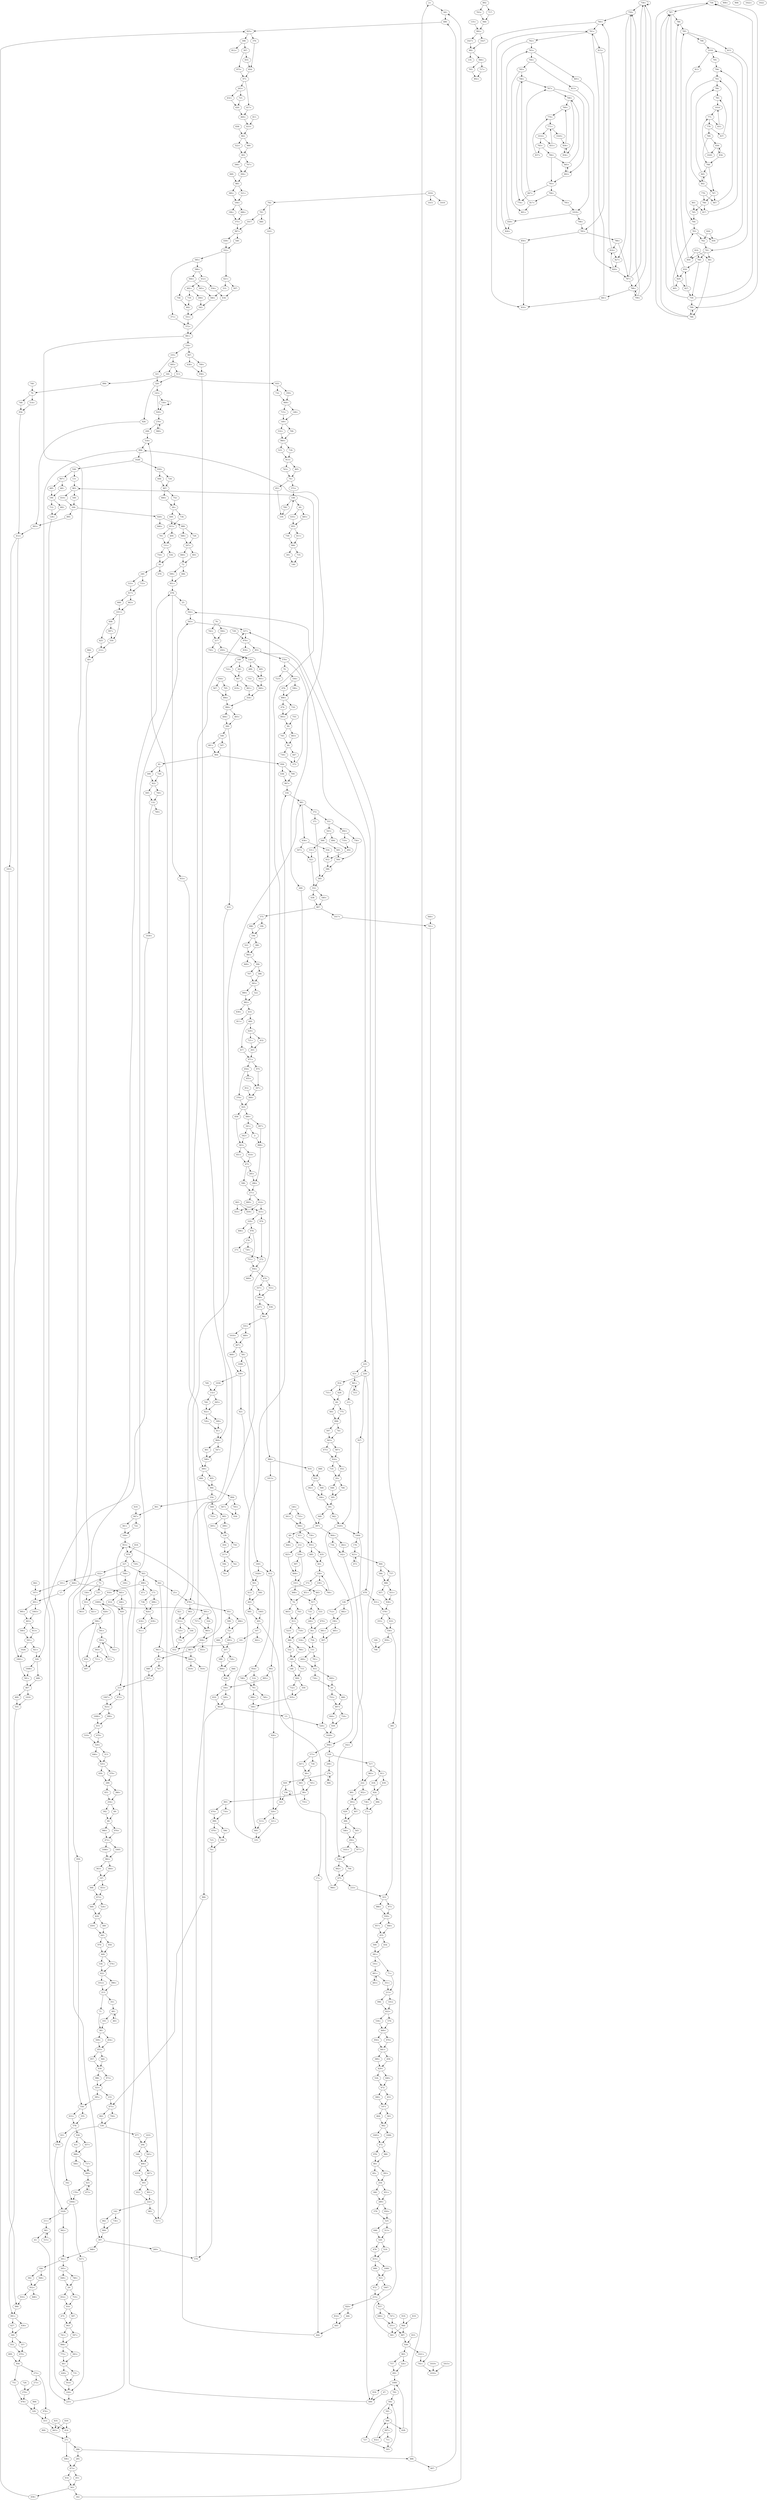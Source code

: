 digraph adj {
graph [k=96]
edge [d=-95]
"2+" [l=181 C=6582]
"2-" [l=181 C=6582]
"13+" [l=51885 C=1941957]
"13-" [l=51885 C=1941957]
"17+" [l=4302 C=156636]
"17-" [l=4302 C=156636]
"25+" [l=47118 C=1579878]
"25-" [l=47118 C=1579878]
"26+" [l=36218 C=1328996]
"26-" [l=36218 C=1328996]
"29+" [l=84609 C=2956635]
"29-" [l=84609 C=2956635]
"34+" [l=26505 C=943989]
"34-" [l=26505 C=943989]
"43+" [l=90139 C=2607704]
"43-" [l=90139 C=2607704]
"44+" [l=38775 C=1293221]
"44-" [l=38775 C=1293221]
"47+" [l=26106 C=725198]
"47-" [l=26106 C=725198]
"49+" [l=53007 C=1890434]
"49-" [l=53007 C=1890434]
"60+" [l=8997 C=336627]
"60-" [l=8997 C=336627]
"66+" [l=42121 C=1596143]
"66-" [l=42121 C=1596143]
"68+" [l=132 C=2029]
"68-" [l=132 C=2029]
"69+" [l=528 C=12678]
"69-" [l=528 C=12678]
"70+" [l=38166 C=1432157]
"70-" [l=38166 C=1432157]
"71+" [l=11473 C=367292]
"71-" [l=11473 C=367292]
"72+" [l=26655 C=865449]
"72-" [l=26655 C=865449]
"73+" [l=47492 C=1580702]
"73-" [l=47492 C=1580702]
"74+" [l=29534 C=1110504]
"74-" [l=29534 C=1110504]
"76+" [l=8643 C=332799]
"76-" [l=8643 C=332799]
"79+" [l=27953 C=1034613]
"79-" [l=27953 C=1034613]
"81+" [l=37859 C=1389430]
"81-" [l=37859 C=1389430]
"99+" [l=19050 C=719001]
"99-" [l=19050 C=719001]
"100+" [l=48884 C=1370904]
"100-" [l=48884 C=1370904]
"101+" [l=34471 C=1302211]
"101-" [l=34471 C=1302211]
"104+" [l=45658 C=1716228]
"104-" [l=45658 C=1716228]
"107+" [l=1276 C=47865]
"107-" [l=1276 C=47865]
"109+" [l=3347 C=115954]
"109-" [l=3347 C=115954]
"128+" [l=14818 C=444070]
"128-" [l=14818 C=444070]
"131+" [l=24888 C=864118]
"131-" [l=24888 C=864118]
"132+" [l=22569 C=814020]
"132-" [l=22569 C=814020]
"135+" [l=9150 C=265242]
"135-" [l=9150 C=265242]
"139+" [l=7402 C=267366]
"139-" [l=7402 C=267366]
"142+" [l=16079 C=492354]
"142-" [l=16079 C=492354]
"143+" [l=22200 C=797857]
"143-" [l=22200 C=797857]
"146+" [l=5515 C=191723]
"146-" [l=5515 C=191723]
"148+" [l=191 C=3258]
"148-" [l=191 C=3258]
"149+" [l=4909 C=178892]
"149-" [l=4909 C=178892]
"156+" [l=1881 C=69183]
"156-" [l=1881 C=69183]
"160+" [l=350 C=19165]
"160-" [l=350 C=19165]
"162+" [l=44864 C=1351665]
"162-" [l=44864 C=1351665]
"164+" [l=3548 C=229449]
"164-" [l=3548 C=229449]
"171+" [l=20225 C=739992]
"171-" [l=20225 C=739992]
"176+" [l=41532 C=1381633]
"176-" [l=41532 C=1381633]
"184+" [l=14299 C=480879]
"184-" [l=14299 C=480879]
"190+" [l=25733 C=814329]
"190-" [l=25733 C=814329]
"193+" [l=9313 C=336927]
"193-" [l=9313 C=336927]
"194+" [l=199 C=26456]
"194-" [l=199 C=26456]
"196+" [l=191 C=23255]
"196-" [l=191 C=23255]
"197+" [l=952 C=57990]
"197-" [l=952 C=57990]
"207+" [l=7012 C=224850]
"207-" [l=7012 C=224850]
"208+" [l=14202 C=515195]
"208-" [l=14202 C=515195]
"211+" [l=39254 C=1178332]
"211-" [l=39254 C=1178332]
"212+" [l=2477 C=88448]
"212-" [l=2477 C=88448]
"213+" [l=1141 C=62795]
"213-" [l=1141 C=62795]
"215+" [l=279 C=12367]
"215-" [l=279 C=12367]
"217+" [l=8090 C=294280]
"217-" [l=8090 C=294280]
"222+" [l=165 C=3054]
"222-" [l=165 C=3054]
"224+" [l=96 C=89]
"224-" [l=96 C=89]
"225+" [l=98 C=323]
"225-" [l=98 C=323]
"233+" [l=2241 C=72974]
"233-" [l=2241 C=72974]
"240+" [l=12728 C=457063]
"240-" [l=12728 C=457063]
"251+" [l=6420 C=181705]
"251-" [l=6420 C=181705]
"254+" [l=920 C=53740]
"254-" [l=920 C=53740]
"263+" [l=172 C=10191]
"263-" [l=172 C=10191]
"269+" [l=2547 C=73373]
"269-" [l=2547 C=73373]
"271+" [l=286 C=46417]
"271-" [l=286 C=46417]
"272+" [l=168 C=18447]
"272-" [l=168 C=18447]
"273+" [l=105 C=2550]
"273-" [l=105 C=2550]
"274+" [l=108 C=3306]
"274-" [l=108 C=3306]
"276+" [l=131 C=3286]
"276-" [l=131 C=3286]
"285+" [l=156 C=5489]
"285-" [l=156 C=5489]
"286+" [l=134 C=7956]
"286-" [l=134 C=7956]
"289+" [l=202 C=6893]
"289-" [l=202 C=6893]
"294+" [l=186 C=7430]
"294-" [l=186 C=7430]
"300+" [l=266 C=16657]
"300-" [l=266 C=16657]
"301+" [l=191 C=3092]
"301-" [l=191 C=3092]
"305+" [l=11183 C=397704]
"305-" [l=11183 C=397704]
"307+" [l=138 C=9991]
"307-" [l=138 C=9991]
"308+" [l=156 C=14797]
"308-" [l=156 C=14797]
"309+" [l=191 C=3203]
"309-" [l=191 C=3203]
"313+" [l=191 C=3499]
"313-" [l=191 C=3499]
"320+" [l=143 C=3873]
"320-" [l=143 C=3873]
"321+" [l=307 C=9457]
"321-" [l=307 C=9457]
"323+" [l=163 C=3878]
"323-" [l=163 C=3878]
"324+" [l=392 C=5524]
"324-" [l=392 C=5524]
"327+" [l=158 C=15004]
"327-" [l=158 C=15004]
"328+" [l=107 C=1008]
"328-" [l=107 C=1008]
"329+" [l=124 C=6986]
"329-" [l=124 C=6986]
"334+" [l=96 C=215]
"334-" [l=96 C=215]
"335+" [l=96 C=164]
"335-" [l=96 C=164]
"336+" [l=191 C=2676]
"336-" [l=191 C=2676]
"338+" [l=155 C=3597]
"338-" [l=155 C=3597]
"339+" [l=250 C=4123]
"339-" [l=250 C=4123]
"341+" [l=195 C=11540]
"341-" [l=195 C=11540]
"342+" [l=108 C=398]
"342-" [l=108 C=398]
"343+" [l=239 C=14249]
"343-" [l=239 C=14249]
"349+" [l=209 C=27495]
"349-" [l=209 C=27495]
"351+" [l=5063 C=164733]
"351-" [l=5063 C=164733]
"354+" [l=212 C=8327]
"354-" [l=212 C=8327]
"355+" [l=222 C=4406]
"355-" [l=222 C=4406]
"357+" [l=191 C=23078]
"357-" [l=191 C=23078]
"359+" [l=191 C=3050]
"359-" [l=191 C=3050]
"361+" [l=191 C=3007]
"361-" [l=191 C=3007]
"362+" [l=191 C=3393]
"362-" [l=191 C=3393]
"363+" [l=191 C=4612]
"363-" [l=191 C=4612]
"366+" [l=191 C=2473]
"366-" [l=191 C=2473]
"368+" [l=314 C=6679]
"368-" [l=314 C=6679]
"371+" [l=246 C=5458]
"371-" [l=246 C=5458]
"372+" [l=98 C=435]
"372-" [l=98 C=435]
"373+" [l=553 C=16428]
"373-" [l=553 C=16428]
"375+" [l=224 C=32396]
"375-" [l=224 C=32396]
"376+" [l=303 C=5979]
"376-" [l=303 C=5979]
"379+" [l=191 C=3165]
"379-" [l=191 C=3165]
"380+" [l=193 C=23126]
"380-" [l=193 C=23126]
"381+" [l=520 C=31695]
"381-" [l=520 C=31695]
"383+" [l=140 C=11374]
"383-" [l=140 C=11374]
"385+" [l=2644 C=95093]
"385-" [l=2644 C=95093]
"389+" [l=1997 C=56787]
"389-" [l=1997 C=56787]
"391+" [l=308 C=17439]
"391-" [l=308 C=17439]
"392+" [l=477 C=11357]
"392-" [l=477 C=11357]
"393+" [l=151 C=3663]
"393-" [l=151 C=3663]
"394+" [l=186 C=21280]
"394-" [l=186 C=21280]
"397+" [l=284 C=10398]
"397-" [l=284 C=10398]
"398+" [l=191 C=23465]
"398-" [l=191 C=23465]
"400+" [l=191 C=3055]
"400-" [l=191 C=3055]
"405+" [l=440 C=22687]
"405-" [l=440 C=22687]
"406+" [l=145 C=4654]
"406-" [l=145 C=4654]
"407+" [l=236 C=6285]
"407-" [l=236 C=6285]
"412+" [l=145 C=5036]
"412-" [l=145 C=5036]
"414+" [l=97 C=510]
"414-" [l=97 C=510]
"415+" [l=219 C=26354]
"415-" [l=219 C=26354]
"417+" [l=202 C=12619]
"417-" [l=202 C=12619]
"418+" [l=179 C=2439]
"418-" [l=179 C=2439]
"427+" [l=191 C=23392]
"427-" [l=191 C=23392]
"428+" [l=191 C=2971]
"428-" [l=191 C=2971]
"429+" [l=457 C=26490]
"429-" [l=457 C=26490]
"432+" [l=191 C=15404]
"432-" [l=191 C=15404]
"433+" [l=176 C=18499]
"433-" [l=176 C=18499]
"438+" [l=193 C=3263]
"438-" [l=193 C=3263]
"444+" [l=103 C=632]
"444-" [l=103 C=632]
"445+" [l=101 C=248]
"445-" [l=101 C=248]
"446+" [l=191 C=3356]
"446-" [l=191 C=3356]
"447+" [l=191 C=3001]
"447-" [l=191 C=3001]
"449+" [l=146 C=3256]
"449-" [l=146 C=3256]
"450+" [l=191 C=3432]
"450-" [l=191 C=3432]
"451+" [l=280 C=15746]
"451-" [l=280 C=15746]
"453+" [l=314 C=6179]
"453-" [l=314 C=6179]
"454+" [l=340 C=7771]
"454-" [l=340 C=7771]
"455+" [l=144 C=3897]
"455-" [l=144 C=3897]
"458+" [l=342 C=19893]
"458-" [l=342 C=19893]
"459+" [l=1106 C=33281]
"459-" [l=1106 C=33281]
"460+" [l=154 C=14762]
"460-" [l=154 C=14762]
"461+" [l=191 C=3633]
"461-" [l=191 C=3633]
"462+" [l=191 C=2926]
"462-" [l=191 C=2926]
"463+" [l=320 C=18049]
"463-" [l=320 C=18049]
"464+" [l=191 C=2487]
"464-" [l=191 C=2487]
"465+" [l=191 C=3668]
"465-" [l=191 C=3668]
"467+" [l=152 C=9434]
"467-" [l=152 C=9434]
"468+" [l=281 C=5423]
"468-" [l=281 C=5423]
"469+" [l=191 C=14976]
"469-" [l=191 C=14976]
"470+" [l=96 C=255]
"470-" [l=96 C=255]
"472+" [l=152 C=4306]
"472-" [l=152 C=4306]
"473+" [l=131 C=3670]
"473-" [l=131 C=3670]
"474+" [l=191 C=3970]
"474-" [l=191 C=3970]
"475+" [l=191 C=700]
"475-" [l=191 C=700]
"476+" [l=191 C=3109]
"476-" [l=191 C=3109]
"479+" [l=191 C=3126]
"479-" [l=191 C=3126]
"480+" [l=231 C=25288]
"480-" [l=231 C=25288]
"481+" [l=193 C=5979]
"481-" [l=193 C=5979]
"483+" [l=183 C=1663]
"483-" [l=183 C=1663]
"484+" [l=440 C=11179]
"484-" [l=440 C=11179]
"485+" [l=191 C=2719]
"485-" [l=191 C=2719]
"490+" [l=191 C=2642]
"490-" [l=191 C=2642]
"491+" [l=242 C=10589]
"491-" [l=242 C=10589]
"492+" [l=164 C=4140]
"492-" [l=164 C=4140]
"494+" [l=110 C=648]
"494-" [l=110 C=648]
"500+" [l=191 C=3999]
"500-" [l=191 C=3999]
"501+" [l=158 C=4970]
"501-" [l=158 C=4970]
"506+" [l=195 C=3450]
"506-" [l=195 C=3450]
"507+" [l=344 C=11052]
"507-" [l=344 C=11052]
"509+" [l=340 C=7547]
"509-" [l=340 C=7547]
"513+" [l=166 C=2427]
"513-" [l=166 C=2427]
"514+" [l=191 C=3154]
"514-" [l=191 C=3154]
"515+" [l=122 C=199]
"515-" [l=122 C=199]
"517+" [l=103 C=459]
"517-" [l=103 C=459]
"518+" [l=97 C=157]
"518-" [l=97 C=157]
"519+" [l=191 C=3214]
"519-" [l=191 C=3214]
"520+" [l=215 C=6873]
"520-" [l=215 C=6873]
"521+" [l=193 C=8526]
"521-" [l=193 C=8526]
"522+" [l=192 C=4085]
"522-" [l=192 C=4085]
"523+" [l=191 C=2088]
"523-" [l=191 C=2088]
"524+" [l=261 C=5339]
"524-" [l=261 C=5339]
"525+" [l=209 C=8897]
"525-" [l=209 C=8897]
"526+" [l=96 C=49]
"526-" [l=96 C=49]
"530+" [l=193 C=6292]
"530-" [l=193 C=6292]
"531+" [l=190 C=4564]
"531-" [l=190 C=4564]
"532+" [l=191 C=3091]
"532-" [l=191 C=3091]
"533+" [l=191 C=1958]
"533-" [l=191 C=1958]
"534+" [l=191 C=2622]
"534-" [l=191 C=2622]
"536+" [l=239 C=4647]
"536-" [l=239 C=4647]
"540+" [l=193 C=22487]
"540-" [l=193 C=22487]
"543+" [l=176 C=5880]
"543-" [l=176 C=5880]
"545+" [l=297 C=6900]
"545-" [l=297 C=6900]
"546+" [l=297 C=6852]
"546-" [l=297 C=6852]
"547+" [l=191 C=2925]
"547-" [l=191 C=2925]
"548+" [l=99 C=337]
"548-" [l=99 C=337]
"549+" [l=191 C=4971]
"549-" [l=191 C=4971]
"551+" [l=166 C=10142]
"551-" [l=166 C=10142]
"552+" [l=128 C=7111]
"552-" [l=128 C=7111]
"553+" [l=191 C=9307]
"553-" [l=191 C=9307]
"554+" [l=326 C=16359]
"554-" [l=326 C=16359]
"555+" [l=114 C=3724]
"555-" [l=114 C=3724]
"556+" [l=152 C=3089]
"556-" [l=152 C=3089]
"559+" [l=216 C=4340]
"559-" [l=216 C=4340]
"562+" [l=96 C=45]
"562-" [l=96 C=45]
"563+" [l=96 C=106]
"563-" [l=96 C=106]
"564+" [l=176 C=3706]
"564-" [l=176 C=3706]
"565+" [l=102 C=350]
"565-" [l=102 C=350]
"566+" [l=103 C=568]
"566-" [l=103 C=568]
"567+" [l=191 C=2764]
"567-" [l=191 C=2764]
"568+" [l=191 C=506]
"568-" [l=191 C=506]
"572+" [l=256 C=5231]
"572-" [l=256 C=5231]
"576+" [l=239 C=4307]
"576-" [l=239 C=4307]
"578+" [l=159 C=4443]
"578-" [l=159 C=4443]
"579+" [l=99 C=188]
"579-" [l=99 C=188]
"581+" [l=161 C=10417]
"581-" [l=161 C=10417]
"583+" [l=191 C=3331]
"583-" [l=191 C=3331]
"584+" [l=191 C=4359]
"584-" [l=191 C=4359]
"585+" [l=97 C=319]
"585-" [l=97 C=319]
"586+" [l=104 C=1153]
"586-" [l=104 C=1153]
"587+" [l=191 C=4405]
"587-" [l=191 C=4405]
"588+" [l=191 C=2619]
"588-" [l=191 C=2619]
"590+" [l=103 C=252]
"590-" [l=103 C=252]
"591+" [l=96 C=24]
"591-" [l=96 C=24]
"592+" [l=104 C=248]
"592-" [l=104 C=248]
"593+" [l=260 C=2097]
"593-" [l=260 C=2097]
"594+" [l=191 C=2873]
"594-" [l=191 C=2873]
"596+" [l=191 C=1277]
"596-" [l=191 C=1277]
"597+" [l=191 C=2675]
"597-" [l=191 C=2675]
"599+" [l=191 C=2404]
"599-" [l=191 C=2404]
"600+" [l=191 C=2601]
"600-" [l=191 C=2601]
"605+" [l=191 C=300]
"605-" [l=191 C=300]
"607+" [l=281 C=14872]
"607-" [l=281 C=14872]
"608+" [l=212 C=3996]
"608-" [l=212 C=3996]
"610+" [l=191 C=3369]
"610-" [l=191 C=3369]
"611+" [l=191 C=3144]
"611-" [l=191 C=3144]
"612+" [l=104 C=1002]
"612-" [l=104 C=1002]
"613+" [l=191 C=4196]
"613-" [l=191 C=4196]
"614+" [l=278 C=6239]
"614-" [l=278 C=6239]
"615+" [l=196 C=6759]
"615-" [l=196 C=6759]
"619+" [l=131 C=142]
"619-" [l=131 C=142]
"620+" [l=113 C=1562]
"620-" [l=113 C=1562]
"621+" [l=97 C=128]
"621-" [l=97 C=128]
"622+" [l=171 C=5016]
"622-" [l=171 C=5016]
"623+" [l=203 C=6124]
"623-" [l=203 C=6124]
"628+" [l=189 C=1444]
"628-" [l=189 C=1444]
"629+" [l=236 C=5628]
"629-" [l=236 C=5628]
"631+" [l=191 C=437]
"631-" [l=191 C=437]
"632+" [l=96 C=64]
"632-" [l=96 C=64]
"633+" [l=222 C=3569]
"633-" [l=222 C=3569]
"634+" [l=103 C=819]
"634-" [l=103 C=819]
"635+" [l=191 C=299]
"635-" [l=191 C=299]
"636+" [l=191 C=4640]
"636-" [l=191 C=4640]
"638+" [l=191 C=3013]
"638-" [l=191 C=3013]
"639+" [l=180 C=606]
"639-" [l=180 C=606]
"640+" [l=261 C=5395]
"640-" [l=261 C=5395]
"641+" [l=152 C=2571]
"641-" [l=152 C=2571]
"644+" [l=191 C=3681]
"644-" [l=191 C=3681]
"645+" [l=191 C=2576]
"645-" [l=191 C=2576]
"646+" [l=191 C=2829]
"646-" [l=191 C=2829]
"648+" [l=191 C=2889]
"648-" [l=191 C=2889]
"650+" [l=191 C=2579]
"650-" [l=191 C=2579]
"651+" [l=191 C=2931]
"651-" [l=191 C=2931]
"652+" [l=191 C=2531]
"652-" [l=191 C=2531]
"654+" [l=189 C=6437]
"654-" [l=189 C=6437]
"655+" [l=98 C=179]
"655-" [l=98 C=179]
"657+" [l=191 C=2068]
"657-" [l=191 C=2068]
"660+" [l=191 C=2081]
"660-" [l=191 C=2081]
"662+" [l=191 C=2768]
"662-" [l=191 C=2768]
"663+" [l=107 C=32]
"663-" [l=107 C=32]
"666+" [l=191 C=2998]
"666-" [l=191 C=2998]
"668+" [l=246 C=3969]
"668-" [l=246 C=3969]
"670+" [l=163 C=248]
"670-" [l=163 C=248]
"672+" [l=176 C=5805]
"672-" [l=176 C=5805]
"673+" [l=176 C=1808]
"673-" [l=176 C=1808]
"675+" [l=291 C=11739]
"675-" [l=291 C=11739]
"678+" [l=137 C=2319]
"678-" [l=137 C=2319]
"679+" [l=97 C=92]
"679-" [l=97 C=92]
"680+" [l=191 C=3078]
"680-" [l=191 C=3078]
"681+" [l=191 C=320]
"681-" [l=191 C=320]
"682+" [l=191 C=2705]
"682-" [l=191 C=2705]
"683+" [l=191 C=2946]
"683-" [l=191 C=2946]
"684+" [l=191 C=445]
"684-" [l=191 C=445]
"685+" [l=191 C=4262]
"685-" [l=191 C=4262]
"686+" [l=191 C=3681]
"686-" [l=191 C=3681]
"690+" [l=96 C=63]
"690-" [l=96 C=63]
"691+" [l=216 C=2535]
"691-" [l=216 C=2535]
"692+" [l=176 C=667]
"692-" [l=176 C=667]
"693+" [l=191 C=532]
"693-" [l=191 C=532]
"695+" [l=99 C=428]
"695-" [l=99 C=428]
"696+" [l=191 C=2958]
"696-" [l=191 C=2958]
"697+" [l=260 C=2690]
"697-" [l=260 C=2690]
"700+" [l=112 C=215]
"700-" [l=112 C=215]
"701+" [l=191 C=255]
"701-" [l=191 C=255]
"702+" [l=112 C=315]
"702-" [l=112 C=315]
"703+" [l=191 C=2330]
"703-" [l=191 C=2330]
"704+" [l=191 C=3353]
"704-" [l=191 C=3353]
"705+" [l=191 C=323]
"705-" [l=191 C=323]
"706+" [l=191 C=249]
"706-" [l=191 C=249]
"707+" [l=191 C=5025]
"707-" [l=191 C=5025]
"708+" [l=97 C=92]
"708-" [l=97 C=92]
"709+" [l=191 C=245]
"709-" [l=191 C=245]
"710+" [l=191 C=436]
"710-" [l=191 C=436]
"711+" [l=96 C=18]
"711-" [l=96 C=18]
"712+" [l=191 C=290]
"712-" [l=191 C=290]
"715+" [l=191 C=430]
"715-" [l=191 C=430]
"716+" [l=191 C=303]
"716-" [l=191 C=303]
"717+" [l=191 C=475]
"717-" [l=191 C=475]
"718+" [l=191 C=962]
"718-" [l=191 C=962]
"719+" [l=110 C=54]
"719-" [l=110 C=54]
"720+" [l=191 C=295]
"720-" [l=191 C=295]
"721+" [l=191 C=288]
"721-" [l=191 C=288]
"722+" [l=191 C=315]
"722-" [l=191 C=315]
"723+" [l=155 C=409]
"723-" [l=155 C=409]
"724+" [l=191 C=300]
"724-" [l=191 C=300]
"725+" [l=191 C=495]
"725-" [l=191 C=495]
"726+" [l=125 C=143]
"726-" [l=125 C=143]
"727+" [l=96 C=2]
"727-" [l=96 C=2]
"728+" [l=191 C=358]
"728-" [l=191 C=358]
"729+" [l=117 C=53]
"729-" [l=117 C=53]
"730+" [l=191 C=496]
"730-" [l=191 C=496]
"731+" [l=191 C=372]
"731-" [l=191 C=372]
"732+" [l=191 C=639]
"732-" [l=191 C=639]
"733+" [l=191 C=547]
"733-" [l=191 C=547]
"734+" [l=191 C=467]
"734-" [l=191 C=467]
"735+" [l=191 C=279]
"735-" [l=191 C=279]
"736+" [l=191 C=230]
"736-" [l=191 C=230]
"737+" [l=191 C=314]
"737-" [l=191 C=314]
"738+" [l=191 C=291]
"738-" [l=191 C=291]
"739+" [l=191 C=462]
"739-" [l=191 C=462]
"740+" [l=126 C=65]
"740-" [l=126 C=65]
"741+" [l=191 C=442]
"741-" [l=191 C=442]
"742+" [l=191 C=316]
"742-" [l=191 C=316]
"743+" [l=191 C=269]
"743-" [l=191 C=269]
"744+" [l=191 C=270]
"744-" [l=191 C=270]
"745+" [l=191 C=425]
"745-" [l=191 C=425]
"746+" [l=191 C=322]
"746-" [l=191 C=322]
"747+" [l=191 C=375]
"747-" [l=191 C=375]
"748+" [l=191 C=463]
"748-" [l=191 C=463]
"749+" [l=196 C=376]
"749-" [l=196 C=376]
"750+" [l=191 C=472]
"750-" [l=191 C=472]
"751+" [l=191 C=545]
"751-" [l=191 C=545]
"752+" [l=191 C=308]
"752-" [l=191 C=308]
"753+" [l=147 C=178]
"753-" [l=147 C=178]
"754+" [l=191 C=316]
"754-" [l=191 C=316]
"755+" [l=128 C=135]
"755-" [l=128 C=135]
"756+" [l=110 C=47]
"756-" [l=110 C=47]
"757+" [l=103 C=30]
"757-" [l=103 C=30]
"758+" [l=96 C=255]
"758-" [l=96 C=255]
"759+" [l=96 C=255]
"759-" [l=96 C=255]
"760+" [l=96 C=255]
"760-" [l=96 C=255]
"761+" [l=96 C=255]
"761-" [l=96 C=255]
"762+" [l=98 C=765]
"762-" [l=98 C=765]
"763+" [l=96 C=255]
"763-" [l=96 C=255]
"764+" [l=97 C=510]
"764-" [l=97 C=510]
"765+" [l=96 C=255]
"765-" [l=96 C=255]
"766+" [l=98 C=765]
"766-" [l=98 C=765]
"767+" [l=98 C=765]
"767-" [l=98 C=765]
"768+" [l=102 C=1697]
"768-" [l=102 C=1697]
"769+" [l=97 C=443]
"769-" [l=97 C=443]
"770+" [l=97 C=444]
"770-" [l=97 C=444]
"771+" [l=99 C=840]
"771-" [l=99 C=840]
"775+" [l=191 C=219]
"775-" [l=191 C=219]
"776+" [l=139 C=238]
"776-" [l=139 C=238]
"783+" [l=97 C=297]
"783-" [l=97 C=297]
"784+" [l=104 C=1318]
"784-" [l=104 C=1318]
"785+" [l=96 C=155]
"785-" [l=96 C=155]
"786+" [l=96 C=160]
"786-" [l=96 C=160]
"787+" [l=96 C=173]
"787-" [l=96 C=173]
"788+" [l=189 C=4005]
"788-" [l=189 C=4005]
"791+" [l=96 C=255]
"791-" [l=96 C=255]
"792+" [l=96 C=255]
"792-" [l=96 C=255]
"793+" [l=98 C=436]
"793-" [l=98 C=436]
"794+" [l=98 C=432]
"794-" [l=98 C=432]
"795+" [l=96 C=141]
"795-" [l=96 C=141]
"798+" [l=98 C=429]
"798-" [l=98 C=429]
"799+" [l=97 C=102]
"799-" [l=97 C=102]
"800+" [l=117 C=88]
"800-" [l=117 C=88]
"801+" [l=134 C=252]
"801-" [l=134 C=252]
"802+" [l=175 C=304]
"802-" [l=175 C=304]
"805+" [l=162 C=370]
"805-" [l=162 C=370]
"806+" [l=133 C=98]
"806-" [l=133 C=98]
"809+" [l=124 C=74]
"809-" [l=124 C=74]
"810+" [l=142 C=3016]
"810-" [l=142 C=3016]
"811+" [l=128 C=102]
"811-" [l=128 C=102]
"812+" [l=102 C=15]
"812-" [l=102 C=15]
"813+" [l=182 C=390]
"813-" [l=182 C=390]
"814+" [l=191 C=365]
"814-" [l=191 C=365]
"815+" [l=188 C=576]
"815-" [l=188 C=576]
"816+" [l=96 C=3]
"816-" [l=96 C=3]
"817+" [l=105 C=37]
"817-" [l=105 C=37]
"818+" [l=114 C=51]
"818-" [l=114 C=51]
"819+" [l=157 C=173]
"819-" [l=157 C=173]
"820+" [l=150 C=173]
"820-" [l=150 C=173]
"821+" [l=187 C=440]
"821-" [l=187 C=440]
"825+" [l=99 C=8]
"825-" [l=99 C=8]
"826+" [l=155 C=340]
"826-" [l=155 C=340]
"827+" [l=98 C=96]
"827-" [l=98 C=96]
"830+" [l=101 C=17]
"830-" [l=101 C=17]
"831+" [l=122 C=64]
"831-" [l=122 C=64]
"832+" [l=96 C=3]
"832-" [l=96 C=3]
"833+" [l=110 C=34]
"833-" [l=110 C=34]
"834+" [l=131 C=206]
"834-" [l=131 C=206]
"835+" [l=128 C=103]
"835-" [l=128 C=103]
"836+" [l=113 C=40]
"836-" [l=113 C=40]
"837+" [l=120 C=96]
"837-" [l=120 C=96]
"838+" [l=120 C=90]
"838-" [l=120 C=90]
"839+" [l=119 C=78]
"839-" [l=119 C=78]
"840+" [l=111 C=364]
"840-" [l=111 C=364]
"841+" [l=97 C=4]
"841-" [l=97 C=4]
"842+" [l=122 C=64]
"842-" [l=122 C=64]
"843+" [l=106 C=34]
"843-" [l=106 C=34]
"844+" [l=123 C=70]
"844-" [l=123 C=70]
"845+" [l=111 C=38]
"845-" [l=111 C=38]
"846+" [l=103 C=18]
"846-" [l=103 C=18]
"847+" [l=108 C=29]
"847-" [l=108 C=29]
"848+" [l=140 C=119]
"848-" [l=140 C=119]
"849+" [l=118 C=57]
"849-" [l=118 C=57]
"850+" [l=97 C=8]
"850-" [l=97 C=8]
"851+" [l=101 C=12]
"851-" [l=101 C=12]
"887+" [l=209376 C=5742170]
"887-" [l=209376 C=5742170]
"888+" [l=287 C=29551]
"888-" [l=287 C=29551]
"889+" [l=76659 C=2519357]
"889-" [l=76659 C=2519357]
"890+" [l=102482 C=3822317]
"890-" [l=102482 C=3822317]
"891+" [l=21865 C=678735]
"891-" [l=21865 C=678735]
"892+" [l=104259 C=3252817]
"892-" [l=104259 C=3252817]
"893+" [l=76923 C=2931114]
"893-" [l=76923 C=2931114]
"894+" [l=41851 C=1376831]
"894-" [l=41851 C=1376831]
"895+" [l=81373 C=3058103]
"895-" [l=81373 C=3058103]
"896+" [l=105784 C=3978132]
"896-" [l=105784 C=3978132]
"897+" [l=55828 C=2045920]
"897-" [l=55828 C=2045920]
"898+" [l=39614 C=1326305]
"898-" [l=39614 C=1326305]
"900+" [l=66459 C=2255196]
"900-" [l=66459 C=2255196]
"901+" [l=31616 C=1201541]
"901-" [l=31616 C=1201541]
"903+" [l=20063 C=649116]
"903-" [l=20063 C=649116]
"904+" [l=21268 C=616206]
"904-" [l=21268 C=616206]
"905+" [l=77576 C=2875166]
"905-" [l=77576 C=2875166]
"906+" [l=85836 C=3197984]
"906-" [l=85836 C=3197984]
"907+" [l=34991 C=1115651]
"907-" [l=34991 C=1115651]
"908+" [l=120053 C=3344930]
"908-" [l=120053 C=3344930]
"909+" [l=30966 C=1144452]
"909-" [l=30966 C=1144452]
"910+" [l=29707 C=1011045]
"910-" [l=29707 C=1011045]
"911+" [l=75314 C=2810648]
"911-" [l=75314 C=2810648]
"912+" [l=79018 C=2586060]
"912-" [l=79018 C=2586060]
"913+" [l=80339 C=2987162]
"913-" [l=80339 C=2987162]
"914+" [l=72439 C=2397069]
"914-" [l=72439 C=2397069]
"915+" [l=93335 C=3366988]
"915-" [l=93335 C=3366988]
"916+" [l=46701 C=1621076]
"916-" [l=46701 C=1621076]
"917+" [l=62788 C=2260030]
"917-" [l=62788 C=2260030]
"918+" [l=61723 C=1713480]
"918-" [l=61723 C=1713480]
"919+" [l=54482 C=1458802]
"919-" [l=54482 C=1458802]
"920+" [l=21184 C=735067]
"920-" [l=21184 C=735067]
"921+" [l=26212 C=1002168]
"921-" [l=26212 C=1002168]
"922+" [l=86361 C=3144777]
"922-" [l=86361 C=3144777]
"923+" [l=1975 C=127994]
"923-" [l=1975 C=127994]
"924+" [l=52012 C=1889893]
"924-" [l=52012 C=1889893]
"925+" [l=426 C=81643]
"925-" [l=426 C=81643]
"926+" [l=90544 C=3370799]
"926-" [l=90544 C=3370799]
"927+" [l=9439 C=314995]
"927-" [l=9439 C=314995]
"928+" [l=51601 C=1632412]
"928-" [l=51601 C=1632412]
"929+" [l=17453 C=653815]
"929-" [l=17453 C=653815]
"930+" [l=1845 C=116142]
"930-" [l=1845 C=116142]
"931+" [l=22324 C=645723]
"931-" [l=22324 C=645723]
"932+" [l=31934 C=1122291]
"932-" [l=31934 C=1122291]
"933+" [l=11537 C=363442]
"933-" [l=11537 C=363442]
"934+" [l=31981 C=1014009]
"934-" [l=31981 C=1014009]
"935+" [l=17655 C=669604]
"935-" [l=17655 C=669604]
"936+" [l=66736 C=1841448]
"936-" [l=66736 C=1841448]
"937+" [l=45119 C=1379163]
"937-" [l=45119 C=1379163]
"938+" [l=34308 C=1125653]
"938-" [l=34308 C=1125653]
"939+" [l=31494 C=1174846]
"939-" [l=31494 C=1174846]
"940+" [l=6282 C=233328]
"940-" [l=6282 C=233328]
"941+" [l=22845 C=676824]
"941-" [l=22845 C=676824]
"942+" [l=58615 C=2340307]
"942-" [l=58615 C=2340307]
"943+" [l=9999 C=349420]
"943-" [l=9999 C=349420]
"944+" [l=36009 C=960657]
"944-" [l=36009 C=960657]
"946+" [l=87501 C=2630479]
"946-" [l=87501 C=2630479]
"947+" [l=19450 C=716592]
"947-" [l=19450 C=716592]
"948+" [l=3053 C=101752]
"948-" [l=3053 C=101752]
"949+" [l=50197 C=1887848]
"949-" [l=50197 C=1887848]
"950+" [l=4786 C=170612]
"950-" [l=4786 C=170612]
"951+" [l=16843 C=554856]
"951-" [l=16843 C=554856]
"952+" [l=3227 C=102880]
"952-" [l=3227 C=102880]
"953+" [l=356 C=63150]
"953-" [l=356 C=63150]
"954+" [l=15780 C=595459]
"954-" [l=15780 C=595459]
"955+" [l=72130 C=2698563]
"955-" [l=72130 C=2698563]
"956+" [l=471 C=93290]
"956-" [l=471 C=93290]
"957+" [l=7657 C=247441]
"957-" [l=7657 C=247441]
"958+" [l=36493 C=1390837]
"958-" [l=36493 C=1390837]
"959+" [l=82230 C=2392414]
"959-" [l=82230 C=2392414]
"960+" [l=29309 C=1084256]
"960-" [l=29309 C=1084256]
"961+" [l=436 C=19689]
"961-" [l=436 C=19689]
"962+" [l=274 C=44054]
"962-" [l=274 C=44054]
"963+" [l=2593 C=185689]
"963-" [l=2593 C=185689]
"964+" [l=883 C=62946]
"964-" [l=883 C=62946]
"965+" [l=2421 C=68383]
"965-" [l=2421 C=68383]
"966+" [l=4215 C=127437]
"966-" [l=4215 C=127437]
"967+" [l=8759 C=330646]
"967-" [l=8759 C=330646]
"968+" [l=1264 C=46308]
"968-" [l=1264 C=46308]
"970+" [l=4863 C=145925]
"970-" [l=4863 C=145925]
"971+" [l=523 C=106873]
"971-" [l=523 C=106873]
"972+" [l=424 C=10571]
"972-" [l=424 C=10571]
"973+" [l=423 C=11706]
"973-" [l=423 C=11706]
"974+" [l=325 C=11529]
"974-" [l=325 C=11529]
"975+" [l=192 C=19619]
"975-" [l=192 C=19619]
"976+" [l=1277 C=37469]
"976-" [l=1277 C=37469]
"977+" [l=2973 C=93593]
"977-" [l=2973 C=93593]
"978+" [l=273 C=40595]
"978-" [l=273 C=40595]
"979+" [l=389 C=70652]
"979-" [l=389 C=70652]
"980+" [l=1374 C=45594]
"980-" [l=1374 C=45594]
"981+" [l=131 C=8342]
"981-" [l=131 C=8342]
"982+" [l=513 C=27762]
"982-" [l=513 C=27762]
"983+" [l=48657 C=1526556]
"983-" [l=48657 C=1526556]
"984+" [l=1523 C=157211]
"984-" [l=1523 C=157211]
"985+" [l=383 C=71226]
"985-" [l=383 C=71226]
"986+" [l=423 C=8505]
"986-" [l=423 C=8505]
"987+" [l=255 C=39714]
"987-" [l=255 C=39714]
"988+" [l=970 C=27596]
"988-" [l=970 C=27596]
"989+" [l=192 C=22608]
"989-" [l=192 C=22608]
"990+" [l=333 C=15900]
"990-" [l=333 C=15900]
"991+" [l=156 C=14586]
"991-" [l=156 C=14586]
"992+" [l=151 C=3997]
"992-" [l=151 C=3997]
"993+" [l=206 C=4867]
"993-" [l=206 C=4867]
"994+" [l=177 C=11391]
"994-" [l=177 C=11391]
"995+" [l=632 C=22022]
"995-" [l=632 C=22022]
"996+" [l=332 C=7987]
"996-" [l=332 C=7987]
"997+" [l=248 C=5016]
"997-" [l=248 C=5016]
"999+" [l=549 C=15756]
"999-" [l=549 C=15756]
"1000+" [l=591 C=16608]
"1000-" [l=591 C=16608]
"1001+" [l=145 C=5574]
"1001-" [l=145 C=5574]
"1003+" [l=632 C=19595]
"1003-" [l=632 C=19595]
"1004+" [l=173 C=7638]
"1004-" [l=173 C=7638]
"1005+" [l=307 C=7099]
"1005-" [l=307 C=7099]
"1006+" [l=307 C=7461]
"1006-" [l=307 C=7461]
"1007+" [l=424 C=12294]
"1007-" [l=424 C=12294]
"1008+" [l=217 C=4814]
"1008-" [l=217 C=4814]
"1009+" [l=140 C=2260]
"1009-" [l=140 C=2260]
"1010+" [l=191 C=5213]
"1010-" [l=191 C=5213]
"1011+" [l=100 C=207]
"1011-" [l=100 C=207]
"1012+" [l=332 C=6382]
"1012-" [l=332 C=6382]
"1013+" [l=145 C=2411]
"1013-" [l=145 C=2411]
"1014+" [l=133 C=6199]
"1014-" [l=133 C=6199]
"1015+" [l=152 C=762]
"1015-" [l=152 C=762]
"1016+" [l=125 C=7164]
"1016-" [l=125 C=7164]
"1017+" [l=188 C=676]
"1017-" [l=188 C=676]
"1018+" [l=98 C=430]
"1018-" [l=98 C=430]
"1019+" [l=113 C=800]
"1019-" [l=113 C=800]
"1020+" [l=128 C=145]
"1020-" [l=128 C=145]
"1021+" [l=189 C=821]
"1021-" [l=189 C=821]
"1022+" [l=126 C=7242]
"1022-" [l=126 C=7242]
"1026+" [l=32888 C=1232959]
"1026-" [l=32888 C=1232959]
"1027+" [l=1931 C=58075]
"1027-" [l=1931 C=58075]
"1028+" [l=113 C=2523]
"1028-" [l=113 C=2523]
"1029+" [l=113 C=2491]
"1029-" [l=113 C=2491]
"1030+" [l=75766 C=2712394]
"1030-" [l=75766 C=2712394]
"1031+" [l=16766 C=514697]
"1031-" [l=16766 C=514697]
"2+" -> "341-"
"2-" -> "888+"
"13+" -> "963-"
"13-" -> "526+"
"17+" -> "444-"
"17-" -> "491+"
"25+" -> "678+"
"25-" -> "562+"
"26+" -> "600-"
"26+" -> "736-"
"26-" -> "666-"
"26-" -> "752+"
"29+" -> "648-"
"29+" -> "746-"
"29-" -> "652+"
"29-" -> "710+"
"34+" -> "534+"
"34+" -> "754-"
"34-" -> "240-"
"34-" -> "670-"
"43+" -> "961+"
"43-" -> "225+"
"44+" -> "428+"
"44+" -> "731-"
"44-" -> "583-"
"44-" -> "775-"
"47-" -> "690-"
"49+" -> "397-"
"49-" -> "212-"
"49-" -> "844+"
"60+" -> "338+"
"60-" -> "635+"
"60-" -> "685+"
"66+" -> "683-"
"66+" -> "745+"
"66-" -> "447-"
"66-" -> "730+"
"68+" -> "69+"
"68+" -> "392+"
"68-" -> "976+"
"68-" -> "980+"
"69+" -> "254-"
"69-" -> "68-"
"70+" -> "579-"
"70-" -> "104+"
"70-" -> "723+"
"71+" -> "213+"
"71-" -> "381-"
"72+" -> "660-"
"72+" -> "693+"
"72-" -> "599+"
"72-" -> "684-"
"73+" -> "632-"
"73-" -> "336+"
"73-" -> "725-"
"74+" -> "572+"
"74+" -> "851-"
"74-" -> "465+"
"74-" -> "743-"
"76-" -> "594+"
"76-" -> "742+"
"79+" -> "740+"
"79+" -> "896+"
"79-" -> "514+"
"79-" -> "748-"
"81+" -> "964+"
"81-" -> "309-"
"81-" -> "720-"
"99+" -> "755+"
"99+" -> "893-"
"99-" -> "683+"
"99-" -> "745-"
"100-" -> "708-"
"101+" -> "107+"
"101-" -> "632-"
"104+" -> "476-"
"104+" -> "596+"
"104-" -> "70+"
"107+" -> "491+"
"107-" -> "101-"
"107-" -> "842+"
"109+" -> "953+"
"109-" -> "361-"
"109-" -> "722+"
"128+" -> "679+"
"128-" -> "682+"
"128-" -> "712+"
"131+" -> "534-"
"131+" -> "754+"
"131-" -> "400+"
"131-" -> "701+"
"132+" -> "645+"
"132+" -> "744-"
"132-" -> "749+"
"132-" -> "1030+"
"135+" -> "992+"
"139+" -> "490-"
"139+" -> "605-"
"139-" -> "450-"
"139-" -> "750-"
"142+" -> "222-"
"142-" -> "462-"
"142-" -> "734+"
"143+" -> "156+"
"143+" -> "929+"
"143-" -> "320+"
"146+" -> "301+"
"146+" -> "735+"
"148+" -> "149+"
"148-" -> "909-"
"149+" -> "532+"
"149+" -> "706-"
"149-" -> "148-"
"149-" -> "715-"
"156+" -> "156+"
"156+" -> "929+"
"156-" -> "143-"
"156-" -> "156-"
"160+" -> "695-"
"160-" -> "896-"
"160-" -> "935-"
"162+" -> "530+"
"162-" -> "1004+"
"164+" -> "549+"
"164+" -> "610-"
"164-" -> "895-"
"164-" -> "928+"
"171+" -> "690-"
"171-" -> "696+"
"171-" -> "738-"
"176+" -> "1004+"
"176-" -> "623+"
"184+" -> "391-"
"184-" -> "362-"
"184-" -> "568+"
"190+" -> "485+"
"190+" -> "681+"
"190-" -> "682-"
"190-" -> "712-"
"193+" -> "481+"
"193-" -> "381-"
"194+" -> "196+"
"194+" -> "686+"
"194-" -> "380-"
"194-" -> "521-"
"196+" -> "375+"
"196-" -> "194-"
"197+" -> "363-"
"197+" -> "464-"
"197-" -> "368-"
"197-" -> "453+"
"207+" -> "660+"
"207+" -> "693-"
"207-" -> "588-"
"207-" -> "728+"
"208+" -> "276-"
"208-" -> "518+"
"211+" -> "961-"
"211-" -> "1029+"
"212+" -> "49+"
"212-" -> "559+"
"212-" -> "825+"
"213+" -> "996-"
"213+" -> "1012-"
"213-" -> "71-"
"213-" -> "351-"
"215+" -> "920+"
"215+" -> "937-"
"215-" -> "972+"
"215-" -> "1007+"
"217+" -> "594-"
"217+" -> "742-"
"217-" -> "450+"
"217-" -> "750+"
"222+" -> "142-"
"222+" -> "983-"
"222-" -> "891-"
"222-" -> "952+"
"224+" -> "225+"
"224-" -> "679-"
"224-" -> "914-"
"224-" -> "927-"
"225+" -> "953+"
"225-" -> "43+"
"225-" -> "224-"
"233+" -> "323-"
"233-" -> "675+"
"240+" -> "34+"
"240-" -> "533+"
"240-" -> "733+"
"251+" -> "887-"
"251+" -> "941-"
"251-" -> "680-"
"251-" -> "747-"
"254+" -> "69-"
"254+" -> "392-"
"254-" -> "366-"
"254-" -> "651+"
"263+" -> "432+"
"263+" -> "721-"
"263-" -> "971+"
"269+" -> "579-"
"269-" -> "397+"
"271+" -> "800+"
"271+" -> "414+"
"271-" -> "286-"
"271-" -> "506+"
"272+" -> "273+"
"272+" -> "974+"
"272-" -> "956+"
"273+" -> "274+"
"273-" -> "272-"
"274+" -> "978+"
"274-" -> "273-"
"274-" -> "726+"
"276+" -> "208-"
"276+" -> "968+"
"276-" -> "929-"
"276-" -> "968-"
"285+" -> "286+"
"285-" -> "473+"
"286+" -> "271+"
"286-" -> "285-"
"286-" -> "888-"
"289+" -> "379-"
"289+" -> "650+"
"289-" -> "366+"
"289-" -> "651-"
"294+" -> "977+"
"294+" -> "1031+"
"294-" -> "545+"
"294-" -> "546-"
"300+" -> "405-"
"300+" -> "484-"
"300-" -> "933-"
"300-" -> "548-"
"301+" -> "906+"
"301-" -> "146-"
"305+" -> "648+"
"305+" -> "746+"
"305-" -> "391-"
"307+" -> "308+"
"307-" -> "655-"
"307-" -> "975+"
"308+" -> "925-"
"308-" -> "307-"
"308-" -> "812+"
"309+" -> "81+"
"309-" -> "922-"
"313+" -> "520-"
"313-" -> "525+"
"320+" -> "321+"
"320+" -> "513+"
"320-" -> "143+"
"320-" -> "926-"
"321+" -> "335-"
"321-" -> "320-"
"323+" -> "233-"
"323+" -> "385+"
"323-" -> "973-"
"323-" -> "986+"
"324+" -> "691-"
"324-" -> "965+"
"327+" -> "979+"
"327-" -> "632+"
"327-" -> "708+"
"327-" -> "563-"
"328+" -> "921-"
"328+" -> "1030-"
"328-" -> "468-"
"328-" -> "1008+"
"329+" -> "806+"
"329+" -> "978-"
"329-" -> "415-"
"334+" -> "335+"
"334+" -> "967-"
"334-" -> "981-"
"335+" -> "321-"
"335+" -> "695+"
"335-" -> "334-"
"336+" -> "912-"
"336-" -> "73+"
"338+" -> "339+"
"338+" -> "572-"
"338-" -> "60-"
"338-" -> "700-"
"339+" -> "700+"
"339+" -> "851+"
"339-" -> "338-"
"341+" -> "2-"
"341+" -> "342+"
"341-" -> "480-"
"342+" -> "343+"
"342-" -> "341-"
"343+" -> "451+"
"343+" -> "614+"
"343-" -> "342-"
"343-" -> "458+"
"349+" -> "427+"
"349+" -> "636-"
"349-" -> "357-"
"349-" -> "553-"
"351+" -> "213+"
"351-" -> "481-"
"354+" -> "984+"
"354-" -> "901-"
"354-" -> "949-"
"355+" -> "556+"
"355-" -> "578-"
"357+" -> "349+"
"357-" -> "470+"
"359+" -> "909+"
"359-" -> "935+"
"361+" -> "109+"
"361-" -> "947-"
"362+" -> "184+"
"362-" -> "932+"
"363+" -> "197-"
"363-" -> "982-"
"366+" -> "254+"
"366-" -> "289+"
"368+" -> "197+"
"368-" -> "672+"
"371+" -> "372+"
"371-" -> "585-"
"372+" -> "981+"
"372-" -> "371-"
"372-" -> "551-"
"373+" -> "447+"
"373+" -> "730-"
"373-" -> "994-"
"375+" -> "987+"
"375-" -> "196-"
"375-" -> "686-"
"376+" -> "925-"
"376-" -> "654-"
"379+" -> "289-"
"379-" -> "525-"
"380+" -> "194+"
"380-" -> "985+"
"381+" -> "71+"
"381+" -> "193+"
"381-" -> "454+"
"381-" -> "509+"
"383+" -> "522-"
"383+" -> "989+"
"383-" -> "398+"
"383-" -> "707+"
"385+" -> "556-"
"385-" -> "323-"
"389+" -> "429+"
"389-" -> "641-"
"391+" -> "184-"
"391+" -> "305+"
"391-" -> "942-"
"391-" -> "948-"
"392+" -> "254-"
"392-" -> "68-"
"393+" -> "407-"
"393+" -> "629-"
"393-" -> "891+"
"393-" -> "952-"
"394+" -> "985-"
"394-" -> "398-"
"394-" -> "707-"
"397+" -> "49-"
"397+" -> "904+"
"397-" -> "269+"
"397-" -> "948+"
"398+" -> "394+"
"398-" -> "383+"
"400+" -> "915-"
"400-" -> "131+"
"405+" -> "300-"
"405-" -> "984-"
"406+" -> "407+"
"406+" -> "629+"
"406-" -> "545-"
"406-" -> "546+"
"407+" -> "393-"
"407-" -> "406-"
"412+" -> "1001+"
"412+" -> "1013-"
"412-" -> "954+"
"412-" -> "993-"
"414+" -> "415+"
"414+" -> "835+"
"414+" -> "839+"
"414-" -> "271-"
"415+" -> "974-"
"415+" -> "329+"
"415-" -> "843+"
"415-" -> "414-"
"417+" -> "460+"
"417-" -> "971+"
"418+" -> "911+"
"418-" -> "924-"
"427+" -> "991-"
"427-" -> "349-"
"428+" -> "914+"
"428-" -> "44-"
"429+" -> "524-"
"429+" -> "640+"
"429-" -> "389-"
"429-" -> "459+"
"432+" -> "620-"
"432-" -> "263-"
"433+" -> "962-"
"433-" -> "460-"
"433-" -> "811+"
"438+" -> "552+"
"438-" -> "987-"
"444+" -> "17-"
"444+" -> "445+"
"444-" -> "981-"
"445+" -> "446+"
"445+" -> "814-"
"445-" -> "444-"
"446+" -> "920-"
"446-" -> "445-"
"447+" -> "66+"
"447-" -> "373-"
"449+" -> "950+"
"449+" -> "970+"
"449-" -> "536-"
"449-" -> "576+"
"450+" -> "139+"
"450-" -> "217+"
"451+" -> "473-"
"451-" -> "343-"
"453+" -> "672+"
"453-" -> "197+"
"454+" -> "455+"
"454-" -> "381+"
"455+" -> "940-"
"455+" -> "957-"
"455-" -> "454-"
"455-" -> "509-"
"458+" -> "925+"
"458-" -> "343+"
"459+" -> "641-"
"459-" -> "429+"
"460+" -> "433+"
"460-" -> "417-"
"460-" -> "620+"
"461+" -> "964-"
"461-" -> "548+"
"462+" -> "142+"
"462-" -> "904-"
"463+" -> "500+"
"463+" -> "613+"
"463-" -> "995-"
"463-" -> "1003-"
"464+" -> "197-"
"464-" -> "982-"
"465+" -> "913-"
"465-" -> "74+"
"467+" -> "468+"
"467+" -> "581-"
"467-" -> "469-"
"467-" -> "1010-"
"468+" -> "328+"
"468-" -> "467-"
"469+" -> "467+"
"469-" -> "555-"
"470+" -> "956-"
"470-" -> "357+"
"470-" -> "553+"
"472+" -> "1005-"
"472+" -> "1006+"
"472-" -> "976-"
"472-" -> "980-"
"473+" -> "451-"
"473+" -> "614-"
"473-" -> "285+"
"473-" -> "506-"
"474+" -> "890-"
"474-" -> "893+"
"475+" -> "916+"
"475-" -> "943-"
"476+" -> "104-"
"476-" -> "890+"
"479+" -> "520+"
"479-" -> "615+"
"480+" -> "341+"
"480+" -> "607+"
"480-" -> "925+"
"481+" -> "351+"
"481+" -> "483+"
"481-" -> "193-"
"481-" -> "483-"
"483+" -> "481+"
"483-" -> "481-"
"484+" -> "300-"
"484-" -> "984-"
"485+" -> "907-"
"485-" -> "190-"
"490+" -> "139-"
"490-" -> "905+"
"491+" -> "995+"
"491+" -> "1003+"
"491-" -> "17+"
"491-" -> "107-"
"492+" -> "494+"
"492+" -> "719-"
"492-" -> "612-"
"494+" -> "543-"
"494-" -> "492-"
"500+" -> "501+"
"500-" -> "463-"
"501+" -> "921+"
"501+" -> "1026-"
"501-" -> "500-"
"501-" -> "613-"
"506+" -> "473+"
"506-" -> "271+"
"507+" -> "621-"
"507-" -> "634-"
"509+" -> "455+"
"509-" -> "381+"
"513+" -> "695-"
"513-" -> "320-"
"514+" -> "954-"
"514-" -> "79+"
"515+" -> "961-"
"515-" -> "961+"
"517+" -> "518+"
"517-" -> "911-"
"517-" -> "983+"
"518+" -> "994-"
"518-" -> "208+"
"518-" -> "517-"
"519+" -> "520+"
"519-" -> "615+"
"520+" -> "313-"
"520+" -> "646+"
"520-" -> "479-"
"520-" -> "519-"
"521+" -> "194+"
"521-" -> "985+"
"522+" -> "383-"
"522-" -> "962+"
"523+" -> "960-"
"523-" -> "913+"
"524+" -> "429-"
"524-" -> "672-"
"525+" -> "379+"
"525+" -> "650-"
"525-" -> "313+"
"525-" -> "646-"
"526+" -> "1028+"
"526-" -> "13+"
"526-" -> "907+"
"530+" -> "662+"
"530+" -> "704-"
"530-" -> "162-"
"530-" -> "977-"
"531+" -> "621-"
"531-" -> "566+"
"532+" -> "960+"
"532-" -> "149-"
"533+" -> "917+"
"533-" -> "240+"
"534+" -> "131-"
"534-" -> "34-"
"536+" -> "449+"
"536-" -> "622-"
"540+" -> "987-"
"540-" -> "552+"
"543+" -> "494-"
"543+" -> "566-"
"543-" -> "551+"
"545+" -> "406+"
"545-" -> "294+"
"546+" -> "294+"
"546-" -> "406+"
"547+" -> "548+"
"547-" -> "964-"
"548+" -> "300+"
"548-" -> "461+"
"548-" -> "547-"
"549+" -> "963+"
"549-" -> "164-"
"551+" -> "372+"
"551-" -> "543+"
"551-" -> "692+"
"552+" -> "585+"
"552+" -> "621+"
"552-" -> "438-"
"552-" -> "540+"
"553+" -> "349+"
"553-" -> "470+"
"554+" -> "634-"
"554-" -> "612-"
"555+" -> "469+"
"555+" -> "1010+"
"555-" -> "991+"
"556+" -> "385-"
"556+" -> "959+"
"556-" -> "355-"
"556-" -> "633+"
"559+" -> "997-"
"559+" -> "1011-"
"559-" -> "212+"
"562+" -> "563+"
"562-" -> "25+"
"562-" -> "941+"
"563+" -> "327+"
"563-" -> "562-"
"563-" -> "690+"
"564+" -> "565+"
"564+" -> "756-"
"564-" -> "586-"
"565+" -> "566+"
"565-" -> "564-"
"566+" -> "543-"
"566-" -> "531+"
"566-" -> "565-"
"567+" -> "934-"
"567-" -> "894+"
"568+" -> "932+"
"568-" -> "184+"
"572+" -> "338-"
"572-" -> "74-"
"576+" -> "622-"
"576-" -> "449+"
"578+" -> "355+"
"578+" -> "633-"
"578-" -> "931-"
"578-" -> "938-"
"579+" -> "70-"
"579+" -> "269-"
"579-" -> "953+"
"581+" -> "467-"
"581-" -> "1001-"
"581-" -> "1008-"
"583+" -> "44+"
"583-" -> "898-"
"584+" -> "900+"
"584-" -> "988-"
"585+" -> "371+"
"585+" -> "586+"
"585-" -> "552-"
"586+" -> "564+"
"586+" -> "612+"
"586-" -> "585-"
"587+" -> "916+"
"587-" -> "943-"
"588+" -> "207+"
"588-" -> "889+"
"590+" -> "591+"
"590+" -> "832-"
"590-" -> "628-"
"590-" -> "697+"
"591+" -> "592+"
"591-" -> "590-"
"592+" -> "593+"
"592+" -> "702+"
"592-" -> "591-"
"592-" -> "727-"
"593+" -> "711+"
"593+" -> "727+"
"593-" -> "592-"
"594+" -> "217-"
"594-" -> "76+"
"596+" -> "890+"
"596-" -> "104-"
"597+" -> "898+"
"597-" -> "943+"
"599+" -> "951+"
"599-" -> "72+"
"600+" -> "26-"
"600-" -> "915+"
"605+" -> "139-"
"605-" -> "905+"
"607+" -> "888+"
"607-" -> "480-"
"608+" -> "1011-"
"608-" -> "825-"
"608-" -> "997+"
"610+" -> "164-"
"610-" -> "963+"
"611+" -> "906-"
"611-" -> "955+"
"612+" -> "492+"
"612+" -> "554+"
"612-" -> "586-"
"613+" -> "501+"
"613-" -> "463-"
"614+" -> "473-"
"614-" -> "343-"
"615+" -> "999-"
"615+" -> "1000-"
"615-" -> "479+"
"615-" -> "519+"
"619-" -> "947+"
"620+" -> "432-"
"620+" -> "721+"
"620-" -> "460+"
"621+" -> "507-"
"621+" -> "531-"
"621-" -> "552-"
"622+" -> "536+"
"622+" -> "576-"
"622-" -> "996+"
"622-" -> "1012+"
"623+" -> "673-"
"623+" -> "900-"
"623-" -> "176+"
"623-" -> "673+"
"628+" -> "590+"
"628-" -> "1009-"
"629+" -> "393-"
"629-" -> "406-"
"631+" -> "938+"
"631-" -> "988+"
"632+" -> "73-"
"632+" -> "101+"
"632-" -> "327+"
"633+" -> "578-"
"633-" -> "556+"
"634+" -> "507+"
"634+" -> "554-"
"634-" -> "981+"
"635+" -> "955-"
"635-" -> "60+"
"636+" -> "349-"
"636-" -> "991-"
"638+" -> "958+"
"638-" -> "967+"
"639+" -> "911+"
"639-" -> "924-"
"640+" -> "672-"
"640-" -> "429-"
"641+" -> "389+"
"641+" -> "459-"
"641-" -> "950-"
"641-" -> "970-"
"644+" -> "939-"
"644-" -> "897-"
"645+" -> "922+"
"645-" -> "132-"
"646+" -> "525+"
"646-" -> "520-"
"648+" -> "29-"
"648-" -> "305-"
"650+" -> "525-"
"650-" -> "289-"
"651+" -> "289+"
"651-" -> "254+"
"652+" -> "916-"
"652-" -> "29+"
"654+" -> "376+"
"654+" -> "655+"
"654-" -> "971-"
"655+" -> "307+"
"655-" -> "654-"
"657+" -> "988+"
"657-" -> "938+"
"660+" -> "72-"
"660-" -> "207-"
"662+" -> "675-"
"662-" -> "530-"
"663+" -> "1011+"
"663-" -> "917-"
"666+" -> "26+"
"666-" -> "897+"
"668+" -> "917-"
"668-" -> "1011+"
"670+" -> "34+"
"672+" -> "524+"
"672+" -> "640-"
"672-" -> "368+"
"672-" -> "453-"
"673+" -> "623-"
"673-" -> "623+"
"675+" -> "662-"
"675+" -> "704+"
"675-" -> "233+"
"675-" -> "966+"
"678+" -> "903-"
"678+" -> "951-"
"678-" -> "25-"
"678-" -> "933+"
"679+" -> "224+"
"679-" -> "128-"
"679-" -> "931+"
"680+" -> "251+"
"680-" -> "937+"
"681+" -> "907-"
"681-" -> "190-"
"682+" -> "190+"
"682-" -> "128+"
"683+" -> "66-"
"683-" -> "99+"
"684+" -> "72+"
"684-" -> "951+"
"685+" -> "955-"
"685-" -> "60+"
"686+" -> "375+"
"686-" -> "194-"
"690+" -> "47+"
"690+" -> "171-"
"690+" -> "918+"
"690-" -> "563+"
"691+" -> "324-"
"691+" -> "757+"
"691-" -> "1009-"
"692+" -> "719+"
"692+" -> "756+"
"692-" -> "551+"
"693+" -> "207-"
"693-" -> "72-"
"695+" -> "160-"
"695+" -> "513-"
"695-" -> "335-"
"696+" -> "924+"
"696-" -> "171+"
"697+" -> "711-"
"697+" -> "832+"
"697-" -> "590+"
"700+" -> "338+"
"700-" -> "339-"
"701+" -> "915-"
"701-" -> "131+"
"702+" -> "1009+"
"702-" -> "592-"
"703+" -> "946-"
"703-" -> "892+"
"704+" -> "530-"
"704-" -> "675-"
"705+" -> "934-"
"705-" -> "894+"
"706+" -> "149-"
"706-" -> "960+"
"707+" -> "394+"
"707-" -> "383+"
"708+" -> "100+"
"708+" -> "959-"
"708-" -> "327+"
"709+" -> "958+"
"709-" -> "967+"
"710+" -> "916-"
"710-" -> "29+"
"711+" -> "697-"
"711-" -> "593-"
"712+" -> "190+"
"712-" -> "128+"
"715+" -> "149+"
"715-" -> "909-"
"716+" -> "890-"
"716-" -> "893+"
"717+" -> "892+"
"717-" -> "946-"
"718+" -> "960-"
"718-" -> "913+"
"719+" -> "492-"
"719-" -> "692-"
"720+" -> "81+"
"720-" -> "922-"
"721+" -> "263-"
"721-" -> "620-"
"722+" -> "947-"
"722-" -> "109+"
"723-" -> "70+"
"724+" -> "939-"
"724-" -> "897-"
"725+" -> "73+"
"725-" -> "912-"
"726-" -> "274+"
"727+" -> "592+"
"727-" -> "593-"
"728+" -> "889+"
"728-" -> "207+"
"729-" -> "979+"
"730+" -> "373-"
"730-" -> "66+"
"731+" -> "44-"
"731-" -> "914+"
"732+" -> "935+"
"732-" -> "909+"
"733+" -> "917+"
"733-" -> "240+"
"734+" -> "904-"
"734-" -> "142+"
"735+" -> "906+"
"735-" -> "146-"
"736+" -> "26-"
"736-" -> "915+"
"737+" -> "900+"
"737-" -> "988-"
"738+" -> "171+"
"738-" -> "924+"
"739+" -> "955+"
"739-" -> "906-"
"740-" -> "79-"
"741+" -> "898+"
"741-" -> "943+"
"742+" -> "217-"
"742-" -> "76+"
"743+" -> "74+"
"743-" -> "913-"
"744+" -> "132-"
"744-" -> "922+"
"745+" -> "99+"
"745-" -> "66-"
"746+" -> "29-"
"746-" -> "305-"
"747+" -> "251+"
"747-" -> "937+"
"748+" -> "79+"
"748-" -> "954-"
"749-" -> "132+"
"750+" -> "139+"
"750-" -> "217+"
"751+" -> "956+"
"751-" -> "978+"
"752+" -> "897+"
"752-" -> "26+"
"753-" -> "949+"
"754+" -> "34-"
"754-" -> "131-"
"755-" -> "99-"
"756+" -> "564-"
"756-" -> "692-"
"757+" -> "965+"
"757-" -> "691-"
"758+" -> "758+"
"758+" -> "759+"
"758+" -> "788+"
"758-" -> "758-"
"758-" -> "787-"
"758-" -> "799-"
"759+" -> "760+"
"759+" -> "827+"
"759-" -> "758-"
"759-" -> "787-"
"759-" -> "799-"
"760+" -> "761+"
"760+" -> "810+"
"760-" -> "759-"
"760-" -> "816-"
"761+" -> "762+"
"761+" -> "815+"
"761-" -> "760-"
"761-" -> "841-"
"761-" -> "850-"
"762+" -> "763+"
"762+" -> "826+"
"762-" -> "761-"
"763+" -> "764+"
"763+" -> "805+"
"763-" -> "762-"
"763-" -> "830-"
"764+" -> "765+"
"764+" -> "813+"
"764-" -> "763-"
"765+" -> "766+"
"765+" -> "801+"
"765-" -> "764-"
"766+" -> "767+"
"766+" -> "776+"
"766-" -> "765-"
"766-" -> "817-"
"767+" -> "768+"
"767+" -> "802+"
"767-" -> "766-"
"767-" -> "847-"
"768+" -> "769+"
"768+" -> "834+"
"768-" -> "767-"
"768-" -> "845-"
"769+" -> "770+"
"769-" -> "768-"
"769-" -> "836-"
"770+" -> "771+"
"770-" -> "769-"
"770-" -> "837-"
"771+" -> "1014+"
"771+" -> "1020+"
"771-" -> "770-"
"771-" -> "831-"
"775+" -> "44+"
"775-" -> "898-"
"776-" -> "766-"
"776-" -> "847-"
"783+" -> "784+"
"783+" -> "837+"
"783-" -> "1014-"
"784+" -> "793+"
"784+" -> "845+"
"784-" -> "783-"
"785+" -> "786+"
"785+" -> "850+"
"785-" -> "798-"
"785-" -> "815-"
"786+" -> "787+"
"786+" -> "816+"
"786-" -> "785-"
"787+" -> "758+"
"787+" -> "759+"
"787+" -> "788+"
"787-" -> "786-"
"787-" -> "820-"
"788+" -> "799+"
"788+" -> "841+"
"788-" -> "758-"
"788-" -> "787-"
"788-" -> "799-"
"791+" -> "792+"
"791-" -> "840-"
"791-" -> "1017-"
"792+" -> "1016+"
"792-" -> "791-"
"792-" -> "1021-"
"793+" -> "794+"
"793+" -> "847+"
"793-" -> "784-"
"793-" -> "802-"
"794+" -> "795+"
"794+" -> "817+"
"794-" -> "793-"
"795+" -> "1018+"
"795-" -> "794-"
"798+" -> "785+"
"798-" -> "1018-"
"799+" -> "758+"
"799+" -> "759+"
"799+" -> "788+"
"799-" -> "788-"
"800-" -> "271-"
"801-" -> "765-"
"801-" -> "817-"
"802+" -> "793+"
"802+" -> "845+"
"802-" -> "767-"
"802-" -> "845-"
"805+" -> "820+" [d=-54]
"805-" -> "763-"
"806-" -> "329-"
"809-" -> "956-"
"810-" -> "760-"
"810-" -> "841-"
"810-" -> "850-"
"811-" -> "433+"
"812-" -> "308+"
"813+" -> "1018+"
"813-" -> "764-"
"814+" -> "445-"
"814-" -> "920-"
"815+" -> "785+"
"815-" -> "761-"
"816+" -> "760+"
"816+" -> "827+"
"816-" -> "786-"
"816-" -> "820-"
"817+" -> "766+"
"817+" -> "801+"
"817-" -> "794-"
"818-" -> "979-"
"819-" -> "944-"
"820+" -> "787+"
"820+" -> "816+"
"820-" -> "805-" [d=-54]
"820-" -> "827-" [d=-58]
"821-" -> "912+"
"825+" -> "608+"
"825-" -> "212+"
"826-" -> "762-"
"826-" -> "830-"
"827+" -> "820+" [d=-58]
"827-" -> "759-"
"827-" -> "816-"
"830+" -> "763+"
"830+" -> "826+"
"830-" -> "1018-"
"831+" -> "771+"
"831-" -> "1014-"
"832+" -> "590-"
"832-" -> "697-"
"833-" -> "936-"
"834+" -> "836+" [d=-53]
"834-" -> "768-"
"834-" -> "836-"
"835-" -> "843+"
"835-" -> "414-"
"836+" -> "769+"
"836+" -> "834+"
"836-" -> "834-" [d=-53]
"836-" -> "1020-" [d=-50]
"837+" -> "770+"
"837-" -> "783-"
"838-" -> "962-"
"839-" -> "843+"
"839-" -> "414-"
"840+" -> "791+"
"841+" -> "761+"
"841+" -> "810+"
"841-" -> "788-"
"842-" -> "107+"
"843-" -> "415+"
"843-" -> "835+"
"843-" -> "839+"
"844-" -> "49+"
"845+" -> "768+"
"845+" -> "802+"
"845-" -> "784-"
"845-" -> "802-"
"846-" -> "928-"
"847+" -> "767+"
"847+" -> "776+"
"847-" -> "793-"
"848-" -> "932-"
"849-" -> "985-"
"850+" -> "761+"
"850+" -> "810+"
"850-" -> "785-"
"851+" -> "74-"
"851-" -> "339-"
"887+" -> "251-"
"887+" -> "944+"
"887-" -> "936-"
"888+" -> "286+"
"888-" -> "2+"
"888-" -> "607-"
"889+" -> "928-"
"889-" -> "588+"
"889-" -> "728-"
"890+" -> "474-"
"890+" -> "716-"
"890-" -> "476+"
"890-" -> "596-"
"891+" -> "222+"
"891-" -> "393+"
"892-" -> "703+"
"892-" -> "717-"
"893+" -> "99-"
"893-" -> "474+"
"893-" -> "716+"
"894+" -> "984+"
"894-" -> "567+"
"894-" -> "705+"
"895+" -> "164+"
"895-" -> "993+"
"896+" -> "160+"
"896-" -> "79-"
"897+" -> "644+"
"897+" -> "724+"
"897-" -> "666+"
"897-" -> "752-"
"898+" -> "583+"
"898+" -> "775+"
"898-" -> "597-"
"898-" -> "741-"
"900+" -> "623-"
"900-" -> "584-"
"900-" -> "737-"
"901+" -> "354+"
"901-" -> "947+"
"903+" -> "678-"
"903-" -> "912+"
"904+" -> "462+"
"904+" -> "734-"
"904-" -> "397-"
"905+" -> "949+"
"905-" -> "490+"
"905-" -> "605+"
"906+" -> "611-"
"906+" -> "739+"
"906-" -> "301-"
"906-" -> "735-"
"907+" -> "485-"
"907+" -> "681-"
"907-" -> "526+"
"909+" -> "148+"
"909+" -> "715+"
"909-" -> "359-"
"909-" -> "732+"
"910+" -> "990-"
"910-" -> "932-"
"911+" -> "517+"
"911-" -> "418-"
"911-" -> "639-"
"912+" -> "336-"
"912+" -> "725+"
"912-" -> "821+"
"912-" -> "903+"
"913+" -> "465-"
"913+" -> "743+"
"913-" -> "523+"
"913-" -> "718+"
"914+" -> "224+"
"914-" -> "428-"
"914-" -> "731+"
"915+" -> "400-"
"915+" -> "701-"
"915-" -> "600+"
"915-" -> "736+"
"916+" -> "652-"
"916+" -> "710-"
"916-" -> "475-"
"916-" -> "587-"
"917+" -> "663+"
"917+" -> "668-"
"917-" -> "533-"
"917-" -> "733-"
"918+" -> "1009+"
"918-" -> "690-"
"919-" -> "944-"
"920+" -> "446-"
"920+" -> "814+"
"920-" -> "215-"
"921+" -> "328-"
"921-" -> "501-"
"922+" -> "309+"
"922+" -> "720+"
"922-" -> "645-"
"922-" -> "744+"
"923+" -> "999+"
"923+" -> "1000+"
"923-" -> "972-"
"923-" -> "1007-"
"924+" -> "418+"
"924+" -> "639+"
"924-" -> "696-"
"924-" -> "738+"
"925+" -> "308-"
"925+" -> "376-"
"925-" -> "458-"
"925-" -> "480+"
"926+" -> "320+"
"926-" -> "993+"
"927+" -> "224+"
"927-" -> "1004-"
"928+" -> "846+"
"928+" -> "889-"
"928-" -> "164+"
"929+" -> "276+"
"929-" -> "143-"
"929-" -> "156-"
"930+" -> "940+"
"930+" -> "957+"
"930-" -> "973+"
"930-" -> "986-"
"931+" -> "578+"
"931-" -> "679+"
"932+" -> "848+"
"932+" -> "910+"
"932-" -> "362+"
"932-" -> "568-"
"933+" -> "300+"
"933-" -> "678+"
"934+" -> "567-"
"934+" -> "705-"
"935+" -> "160+"
"935-" -> "359+"
"935-" -> "732-"
"936+" -> "833+"
"936+" -> "887+"
"936-" -> "965-"
"936-" -> "1021+"
"937+" -> "215-"
"937-" -> "680+"
"937-" -> "747+"
"938+" -> "578+"
"938-" -> "631-"
"938-" -> "657+"
"939+" -> "644-"
"939+" -> "724-"
"939-" -> "1028+"
"940+" -> "455-"
"940-" -> "930-"
"941+" -> "251-"
"941+" -> "944+"
"941-" -> "562+"
"942+" -> "391+"
"942-" -> "1029+"
"943+" -> "475+"
"943+" -> "587+"
"943-" -> "597+"
"943-" -> "741+"
"944+" -> "819+"
"944+" -> "919+"
"944-" -> "887-"
"944-" -> "941-"
"946+" -> "703-"
"946+" -> "717+"
"946-" -> "992+"
"947+" -> "361+"
"947+" -> "722-"
"947-" -> "619+"
"947-" -> "901+"
"948+" -> "391+"
"948-" -> "397+"
"949+" -> "354+"
"949-" -> "753+"
"949-" -> "905-"
"950+" -> "641+"
"950-" -> "449-"
"951+" -> "678-"
"951-" -> "599-"
"951-" -> "684+"
"952+" -> "393+"
"952-" -> "222+"
"953+" -> "979-"
"953-" -> "109-"
"953-" -> "225-"
"953-" -> "579+"
"954+" -> "514-"
"954+" -> "748+"
"954-" -> "412+"
"955+" -> "635-"
"955+" -> "685-"
"955-" -> "611+"
"955-" -> "739-"
"956+" -> "809+"
"956+" -> "470-"
"956-" -> "272+"
"956-" -> "751-"
"957+" -> "455-"
"957-" -> "930-"
"958+" -> "964+"
"958-" -> "638-"
"958-" -> "709-"
"959+" -> "708-"
"959-" -> "556-"
"960+" -> "523-"
"960+" -> "718-"
"960-" -> "532-"
"960-" -> "706+"
"961+" -> "211-"
"961+" -> "515-"
"961-" -> "43-"
"961-" -> "515+"
"962+" -> "433-"
"962+" -> "838+"
"962-" -> "522+"
"962-" -> "989-"
"963+" -> "13-"
"963+" -> "966-"
"963-" -> "549-"
"963-" -> "610+"
"964+" -> "461-"
"964+" -> "547+"
"964-" -> "81-"
"964-" -> "958-"
"965+" -> "936+"
"965-" -> "324+"
"965-" -> "757-"
"966+" -> "963-"
"966-" -> "675+"
"967+" -> "334-"
"967-" -> "638+"
"967-" -> "709+"
"968+" -> "276+"
"968-" -> "276-"
"970+" -> "641+"
"970-" -> "449-"
"971+" -> "654+"
"971+" -> "975-"
"971-" -> "263+"
"971-" -> "417+"
"972+" -> "923+"
"972-" -> "215+"
"973+" -> "323+"
"973-" -> "930+"
"974+" -> "415-"
"974-" -> "272-"
"975+" -> "971-"
"975-" -> "307+"
"976+" -> "472+"
"976-" -> "68+"
"977+" -> "530+"
"977-" -> "294-"
"978+" -> "329-"
"978-" -> "751+"
"978-" -> "274-"
"979+" -> "818+"
"979+" -> "953-"
"979-" -> "327-"
"979-" -> "729+"
"980+" -> "472+"
"980-" -> "68+"
"981+" -> "334+"
"981+" -> "444+"
"981-" -> "372-"
"981-" -> "634+"
"982+" -> "363+"
"982+" -> "464+"
"982-" -> "1005+"
"982-" -> "1006-"
"983+" -> "222-"
"983-" -> "517+"
"984+" -> "405+"
"984+" -> "484+"
"984-" -> "354-"
"984-" -> "894-"
"985+" -> "394-"
"985+" -> "849+"
"985-" -> "380+"
"985-" -> "521+"
"986+" -> "930+"
"986-" -> "323+"
"987+" -> "438+"
"987+" -> "540-"
"987-" -> "375-"
"987-" -> "1017+"
"988+" -> "584+"
"988+" -> "737+"
"988-" -> "631+"
"988-" -> "657-"
"989+" -> "962+"
"989-" -> "383-"
"990+" -> "910-"
"990+" -> "1013+"
"990-" -> "991+"
"991+" -> "427-"
"991+" -> "636+"
"991-" -> "990+"
"991-" -> "555+"
"992+" -> "1027+"
"992+" -> "1027-"
"992-" -> "135-"
"992-" -> "946+"
"993+" -> "412+"
"993-" -> "895+"
"993-" -> "926+"
"994+" -> "373+"
"994+" -> "518-"
"994-" -> "1028-"
"994-" -> "1029-"
"995+" -> "463+"
"995-" -> "491-"
"996+" -> "213-"
"996-" -> "622+"
"997+" -> "559-"
"997-" -> "608+"
"999+" -> "615-"
"999-" -> "923-"
"1000+" -> "615-"
"1000-" -> "923-"
"1001+" -> "581+"
"1001-" -> "412-"
"1001-" -> "1026+"
"1003+" -> "463+"
"1003-" -> "491-"
"1004+" -> "927+"
"1004+" -> "1029-"
"1004-" -> "162+"
"1004-" -> "176-"
"1005+" -> "472-"
"1005-" -> "982+"
"1006+" -> "982+"
"1006-" -> "472-"
"1007+" -> "923+"
"1007-" -> "215+"
"1008+" -> "581+"
"1008-" -> "328+"
"1009+" -> "628+"
"1009+" -> "691+"
"1009-" -> "702-"
"1009-" -> "918-"
"1010+" -> "467+"
"1010-" -> "555-"
"1011+" -> "559-"
"1011+" -> "608-"
"1011-" -> "663-"
"1011-" -> "668+"
"1012+" -> "213-"
"1012-" -> "622+"
"1013+" -> "412-"
"1013-" -> "990-"
"1014+" -> "831+"
"1014+" -> "783+"
"1014-" -> "771-"
"1015+" -> "1016+"
"1016-" -> "1015-"
"1016-" -> "1019-"
"1016-" -> "792-"
"1017+" -> "791+"
"1017-" -> "987+"
"1018+" -> "798+"
"1018+" -> "830+"
"1018-" -> "795-"
"1018-" -> "813-"
"1019+" -> "1016+"
"1020+" -> "836+" [d=-50]
"1020-" -> "771-"
"1021+" -> "792+"
"1021-" -> "936+"
"1026+" -> "501-"
"1026-" -> "1001+"
"1027+" -> "992-"
"1027-" -> "992-"
"1028+" -> "994+"
"1028-" -> "526-"
"1028-" -> "939+"
"1029+" -> "994+"
"1029+" -> "1004-"
"1029-" -> "211+"
"1029-" -> "942+"
"1030+" -> "328-"
"1030-" -> "132+"
"1031-" -> "294-"
}
